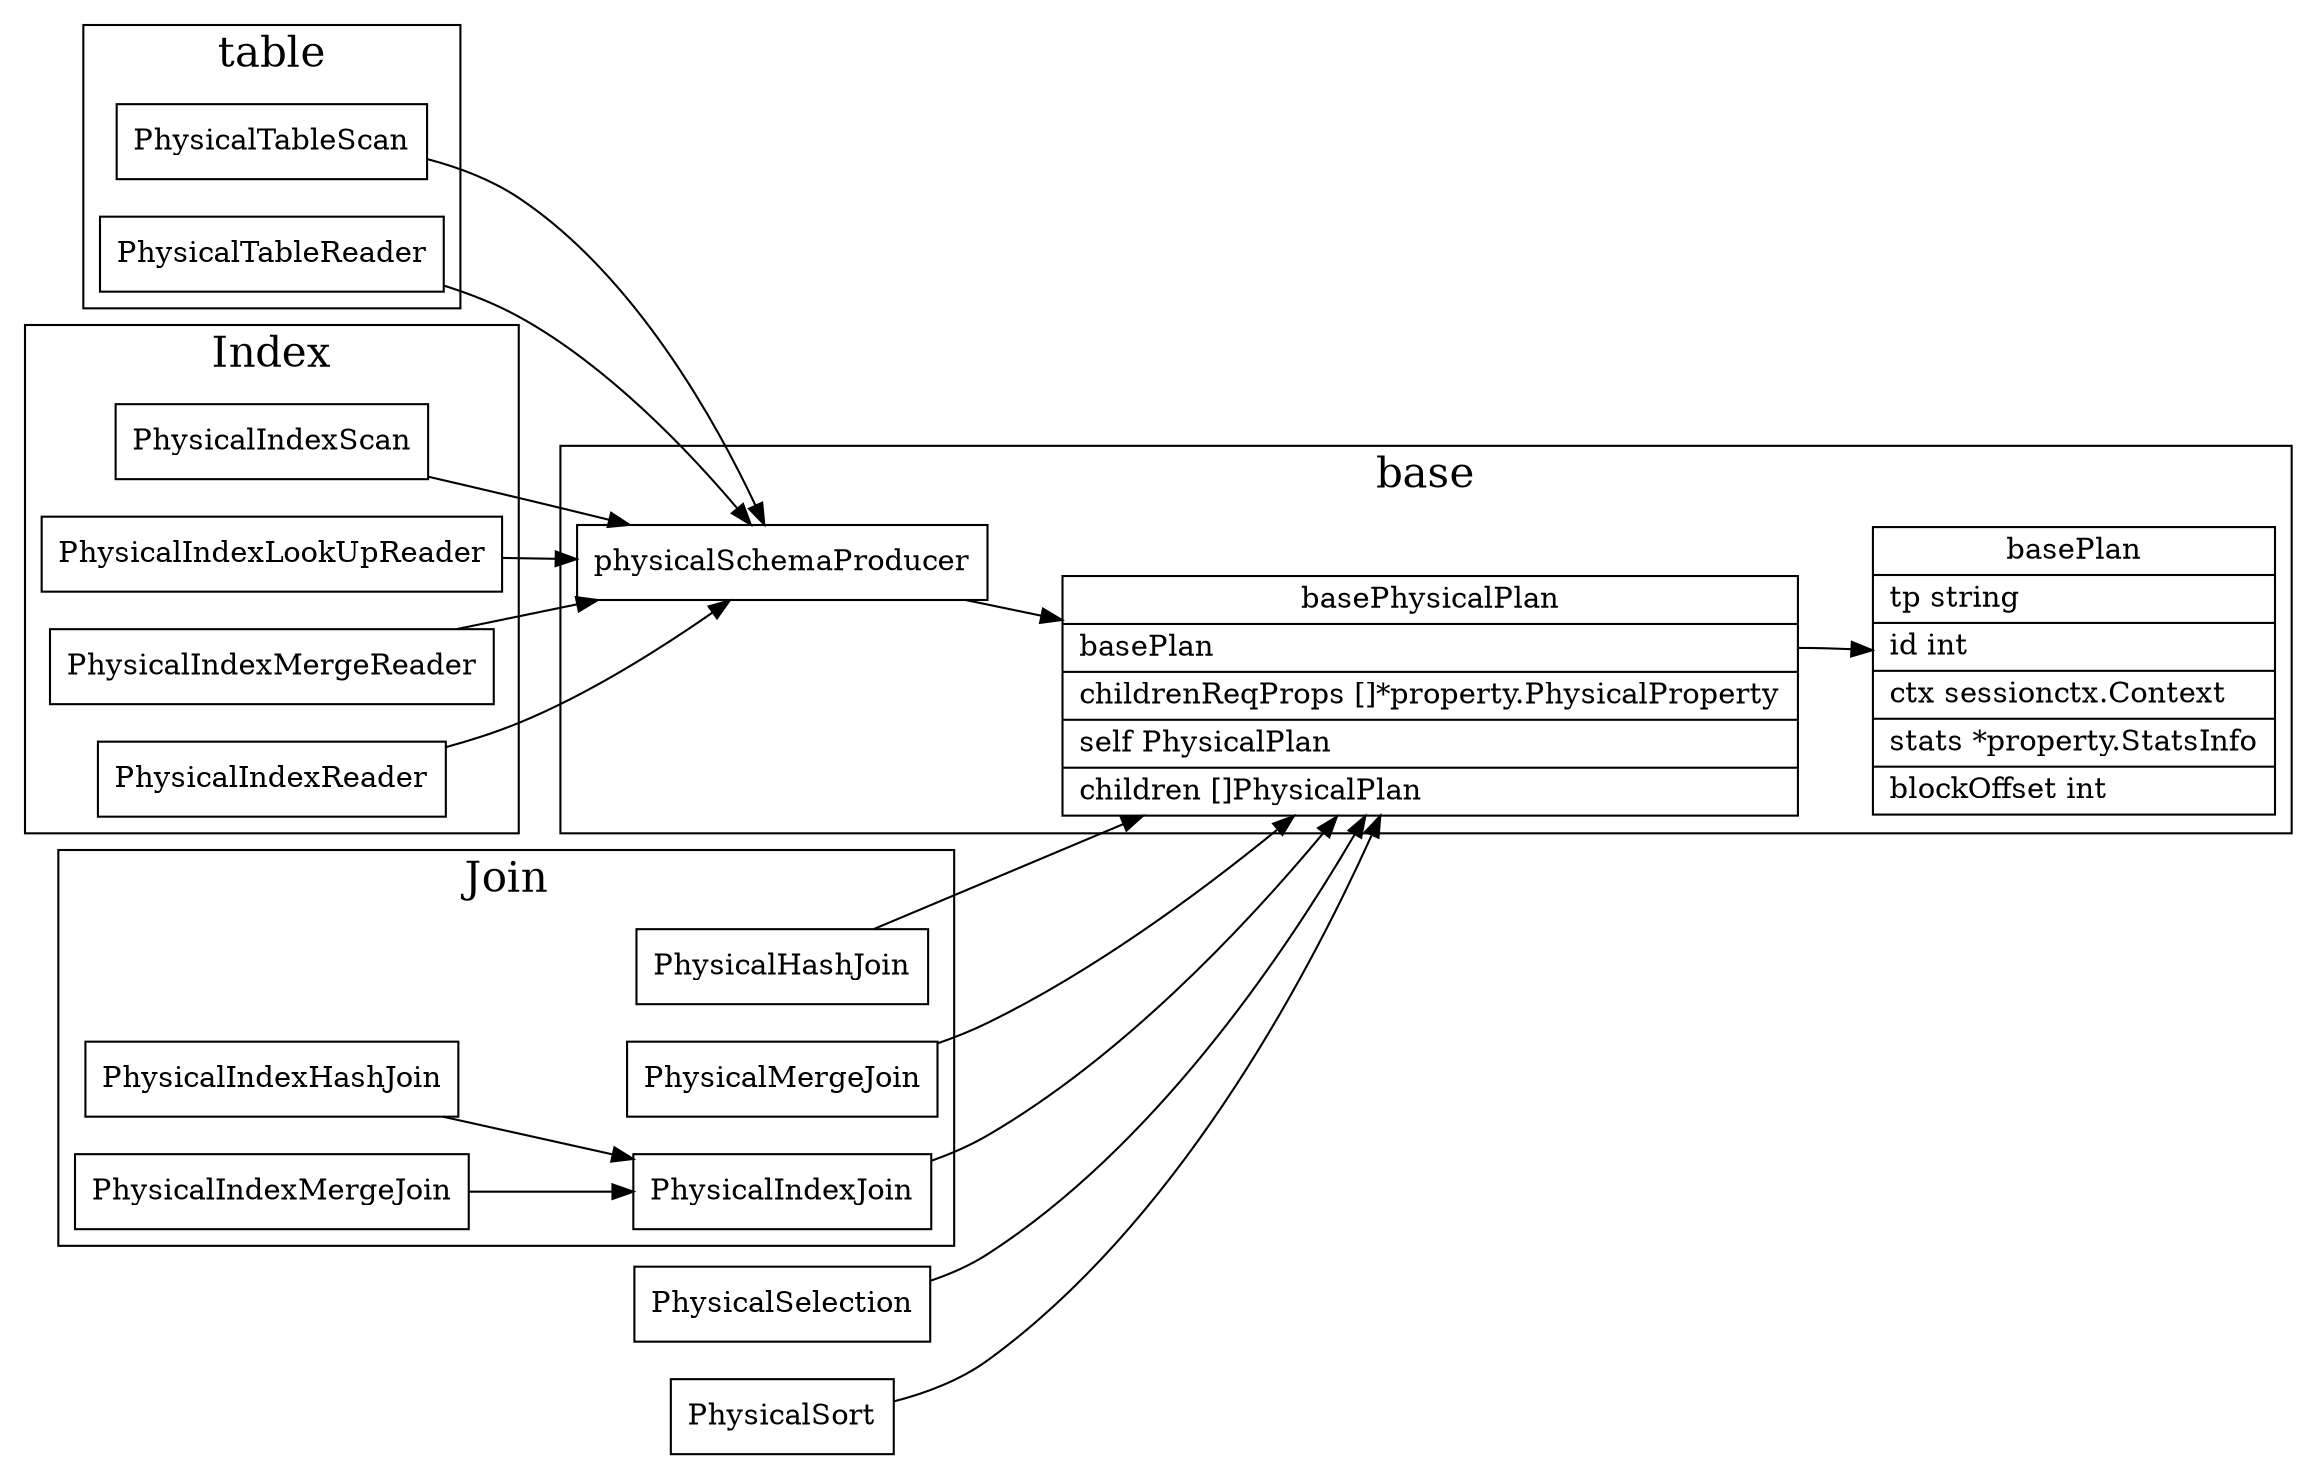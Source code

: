 digraph plan_struct {
  node[shape=box];
  newrank=true;
  rankdir=LR;

  subgraph cluster_base {
    graph[label="base";fontsize=20;];
    basePhysicalPlan[shape="record";
    label="{{
      basePhysicalPlan|
        <basePlan> basePlan\l|
        childrenReqProps []*property.PhysicalProperty\l|
        self             PhysicalPlan\l|
        children         []PhysicalPlan\l
    }}";
    ];

    basePlan [shape="record";
    label="{{
      basePlan |
        tp          string\l|
        id          int\l|
        ctx         sessionctx.Context\l|
        stats       *property.StatsInfo\l|
        blockOffset int\l
    }}";
    ];
    physicalSchemaProducer

  }

  subgraph cluster_Join {
    graph[label="Join";fontsize=20;];
    PhysicalIndexJoin -> basePhysicalPlan;
    PhysicalHashJoin -> basePhysicalPlan;
    PhysicalMergeJoin -> basePhysicalPlan;
    PhysicalIndexHashJoin -> PhysicalIndexJoin;
    PhysicalIndexMergeJoin -> PhysicalIndexJoin;
  }

  subgraph cluster_table {
    graph[label="table";fontsize=20;];
    PhysicalTableScan;
    PhysicalTableReader;
  }

  subgraph cluster_Index {
    graph[label="Index";fontsize=20;];
    PhysicalIndexScan -> physicalSchemaProducer;
    PhysicalIndexLookUpReader -> physicalSchemaProducer;
    PhysicalIndexMergeReader -> physicalSchemaProducer;
    PhysicalIndexReader -> physicalSchemaProducer;
    
  }

  PhysicalSelection;
  PhysicalSort -> basePhysicalPlan;

  PhysicalTableReader -> physicalSchemaProducer;
  PhysicalSelection -> basePhysicalPlan;
  PhysicalTableScan -> physicalSchemaProducer;
  physicalSchemaProducer -> basePhysicalPlan;
  basePhysicalPlan:basePlan -> basePlan;
}
